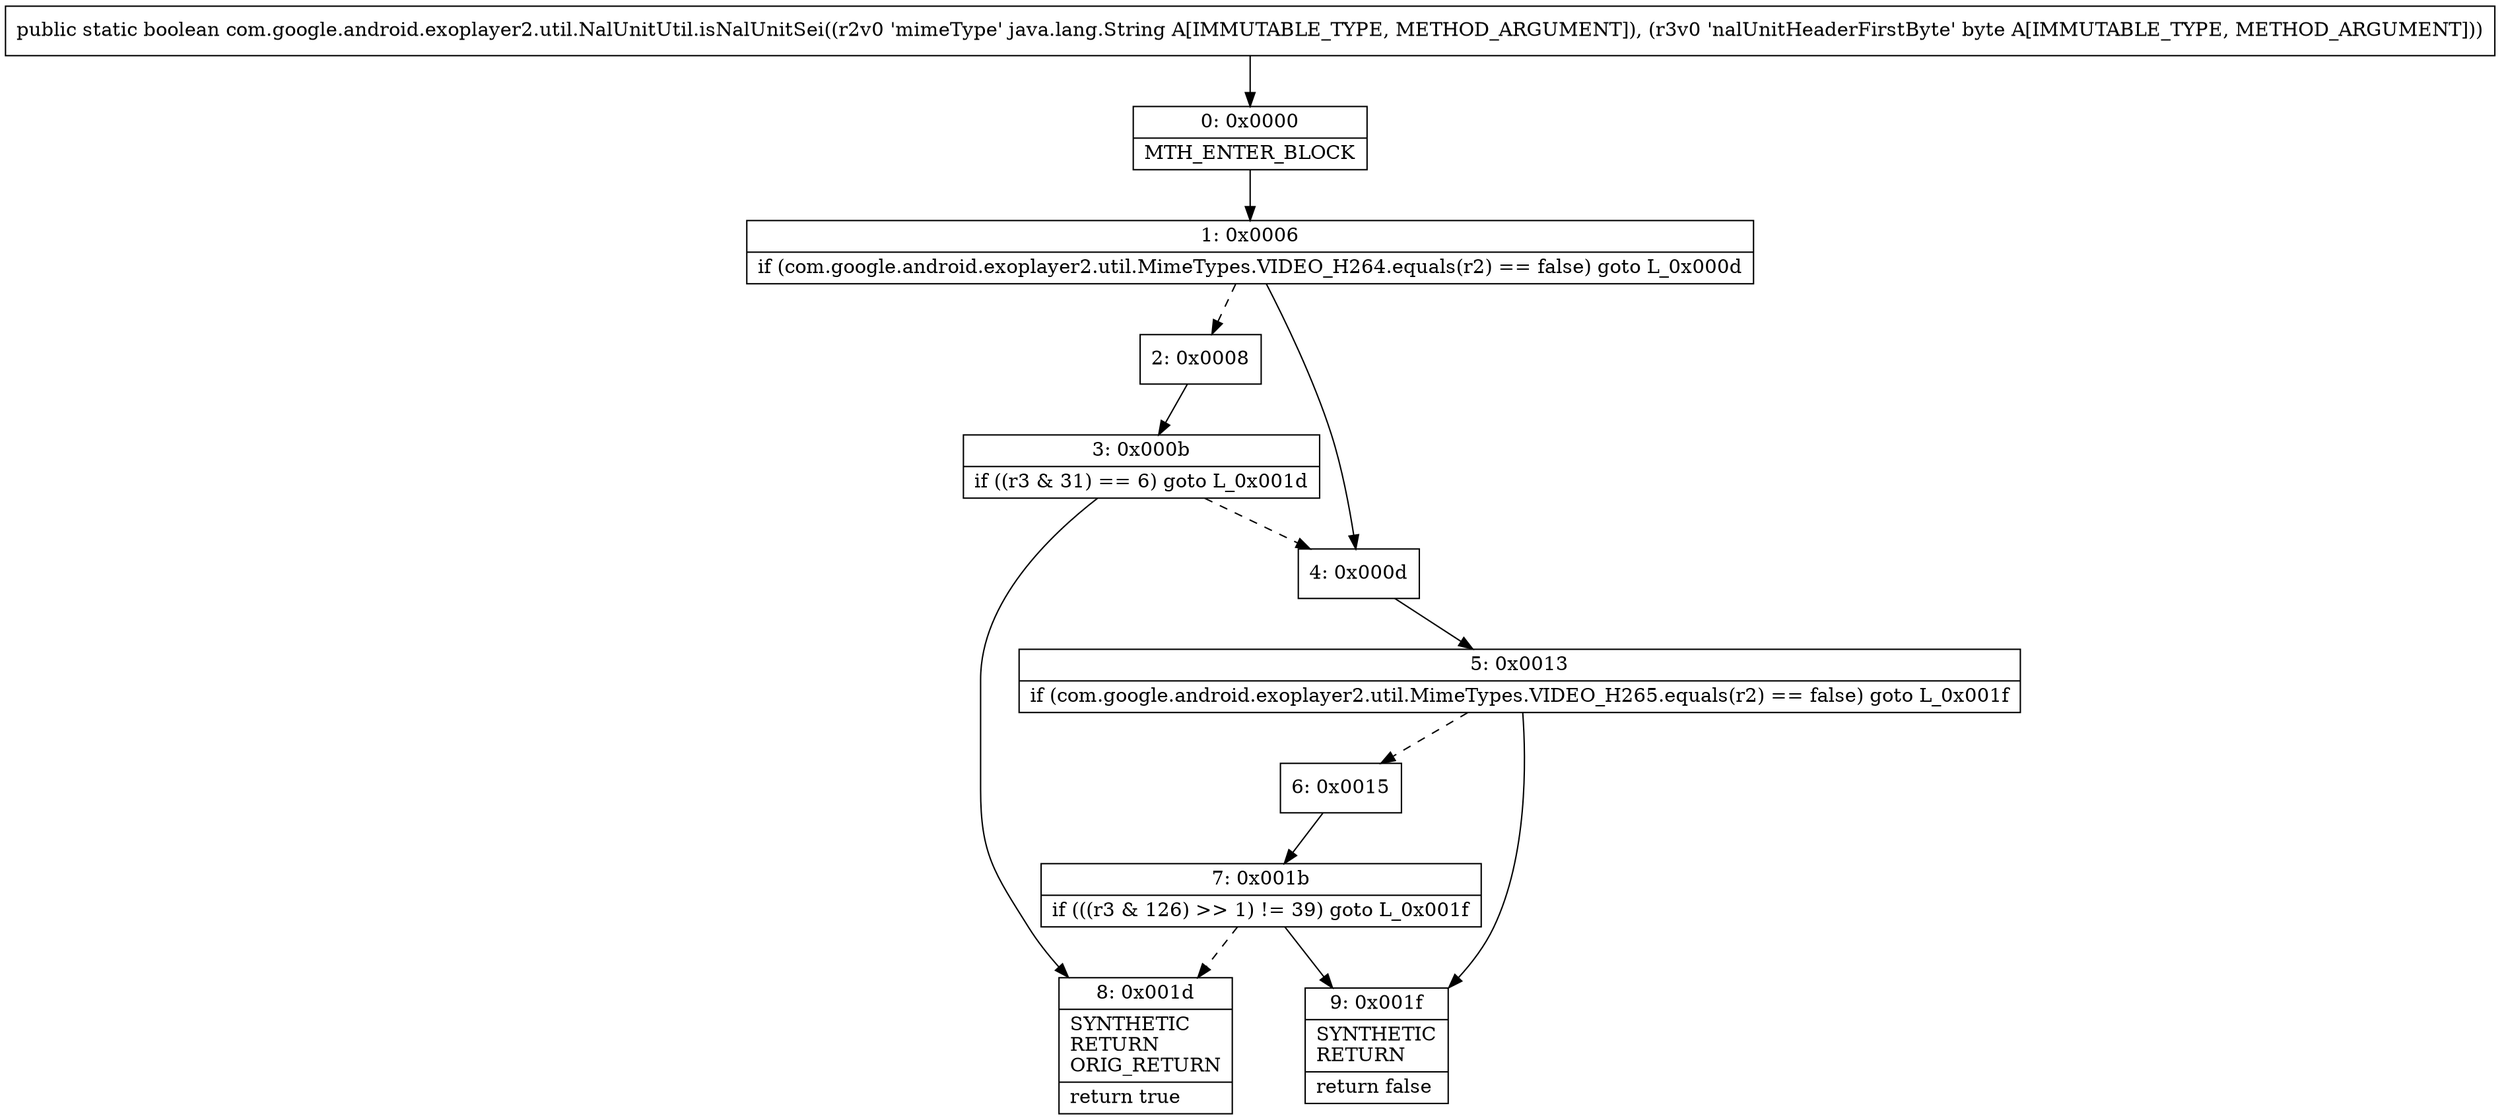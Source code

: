 digraph "CFG forcom.google.android.exoplayer2.util.NalUnitUtil.isNalUnitSei(Ljava\/lang\/String;B)Z" {
Node_0 [shape=record,label="{0\:\ 0x0000|MTH_ENTER_BLOCK\l}"];
Node_1 [shape=record,label="{1\:\ 0x0006|if (com.google.android.exoplayer2.util.MimeTypes.VIDEO_H264.equals(r2) == false) goto L_0x000d\l}"];
Node_2 [shape=record,label="{2\:\ 0x0008}"];
Node_3 [shape=record,label="{3\:\ 0x000b|if ((r3 & 31) == 6) goto L_0x001d\l}"];
Node_4 [shape=record,label="{4\:\ 0x000d}"];
Node_5 [shape=record,label="{5\:\ 0x0013|if (com.google.android.exoplayer2.util.MimeTypes.VIDEO_H265.equals(r2) == false) goto L_0x001f\l}"];
Node_6 [shape=record,label="{6\:\ 0x0015}"];
Node_7 [shape=record,label="{7\:\ 0x001b|if (((r3 & 126) \>\> 1) != 39) goto L_0x001f\l}"];
Node_8 [shape=record,label="{8\:\ 0x001d|SYNTHETIC\lRETURN\lORIG_RETURN\l|return true\l}"];
Node_9 [shape=record,label="{9\:\ 0x001f|SYNTHETIC\lRETURN\l|return false\l}"];
MethodNode[shape=record,label="{public static boolean com.google.android.exoplayer2.util.NalUnitUtil.isNalUnitSei((r2v0 'mimeType' java.lang.String A[IMMUTABLE_TYPE, METHOD_ARGUMENT]), (r3v0 'nalUnitHeaderFirstByte' byte A[IMMUTABLE_TYPE, METHOD_ARGUMENT])) }"];
MethodNode -> Node_0;
Node_0 -> Node_1;
Node_1 -> Node_2[style=dashed];
Node_1 -> Node_4;
Node_2 -> Node_3;
Node_3 -> Node_4[style=dashed];
Node_3 -> Node_8;
Node_4 -> Node_5;
Node_5 -> Node_6[style=dashed];
Node_5 -> Node_9;
Node_6 -> Node_7;
Node_7 -> Node_8[style=dashed];
Node_7 -> Node_9;
}

